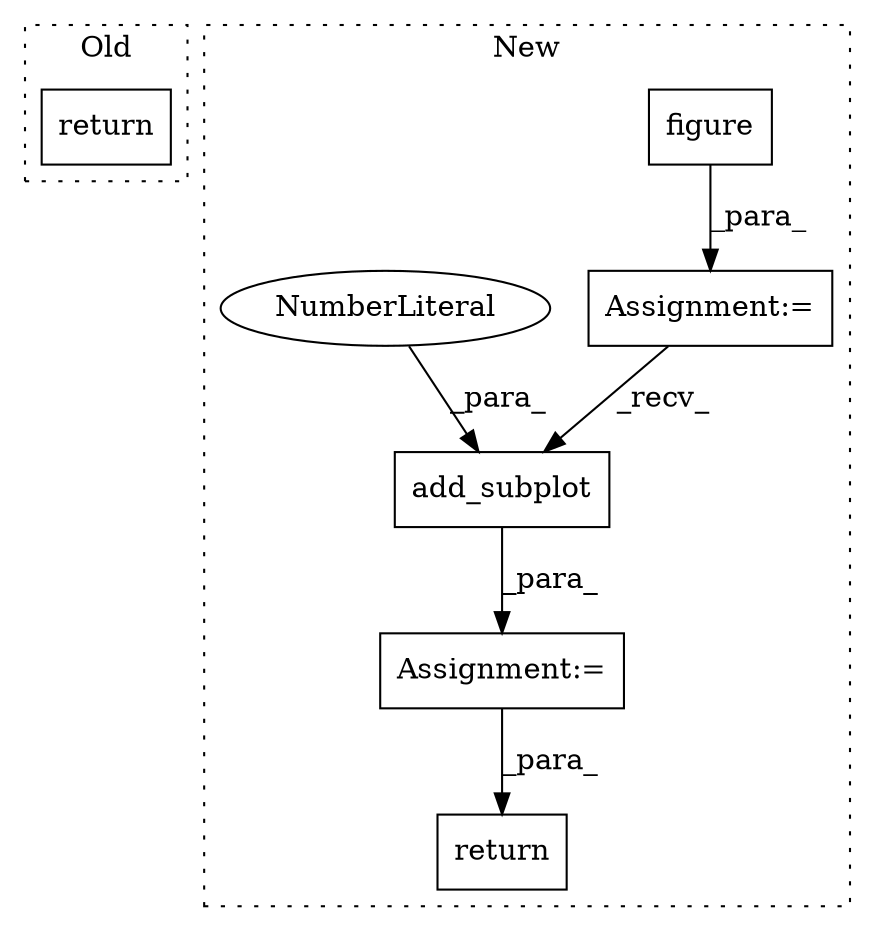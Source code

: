 digraph G {
subgraph cluster0 {
1 [label="return" a="41" s="14720" l="7" shape="box"];
label = "Old";
style="dotted";
}
subgraph cluster1 {
2 [label="figure" a="32" s="16118,16170" l="12,2" shape="box"];
3 [label="Assignment:=" a="7" s="16099" l="1" shape="box"];
4 [label="add_subplot" a="32" s="16185,16200" l="12,1" shape="box"];
5 [label="NumberLiteral" a="34" s="16197" l="3" shape="ellipse"];
6 [label="Assignment:=" a="7" s="16180" l="1" shape="box"];
7 [label="return" a="41" s="16423" l="7" shape="box"];
label = "New";
style="dotted";
}
2 -> 3 [label="_para_"];
3 -> 4 [label="_recv_"];
4 -> 6 [label="_para_"];
5 -> 4 [label="_para_"];
6 -> 7 [label="_para_"];
}